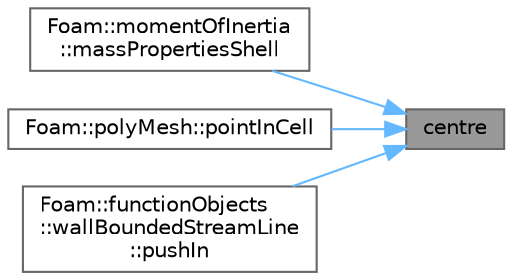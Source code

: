 digraph "centre"
{
 // LATEX_PDF_SIZE
  bgcolor="transparent";
  edge [fontname=Helvetica,fontsize=10,labelfontname=Helvetica,labelfontsize=10];
  node [fontname=Helvetica,fontsize=10,shape=box,height=0.2,width=0.4];
  rankdir="RL";
  Node1 [id="Node000001",label="centre",height=0.2,width=0.4,color="gray40", fillcolor="grey60", style="filled", fontcolor="black",tooltip=" "];
  Node1 -> Node2 [id="edge1_Node000001_Node000002",dir="back",color="steelblue1",style="solid",tooltip=" "];
  Node2 [id="Node000002",label="Foam::momentOfInertia\l::massPropertiesShell",height=0.2,width=0.4,color="grey40", fillcolor="white", style="filled",URL="$classFoam_1_1momentOfInertia.html#a1f3446f828596dd431f6996b8c8f4dfc",tooltip=" "];
  Node1 -> Node3 [id="edge2_Node000001_Node000003",dir="back",color="steelblue1",style="solid",tooltip=" "];
  Node3 [id="Node000003",label="Foam::polyMesh::pointInCell",height=0.2,width=0.4,color="grey40", fillcolor="white", style="filled",URL="$classFoam_1_1polyMesh.html#a6f68fb204022925c308add3d7758e63b",tooltip=" "];
  Node1 -> Node4 [id="edge3_Node000001_Node000004",dir="back",color="steelblue1",style="solid",tooltip=" "];
  Node4 [id="Node000004",label="Foam::functionObjects\l::wallBoundedStreamLine\l::pushIn",height=0.2,width=0.4,color="grey40", fillcolor="white", style="filled",URL="$classFoam_1_1functionObjects_1_1wallBoundedStreamLine.html#abe0e0813b6c0ff3146f4650c235ca6a1",tooltip=" "];
}
